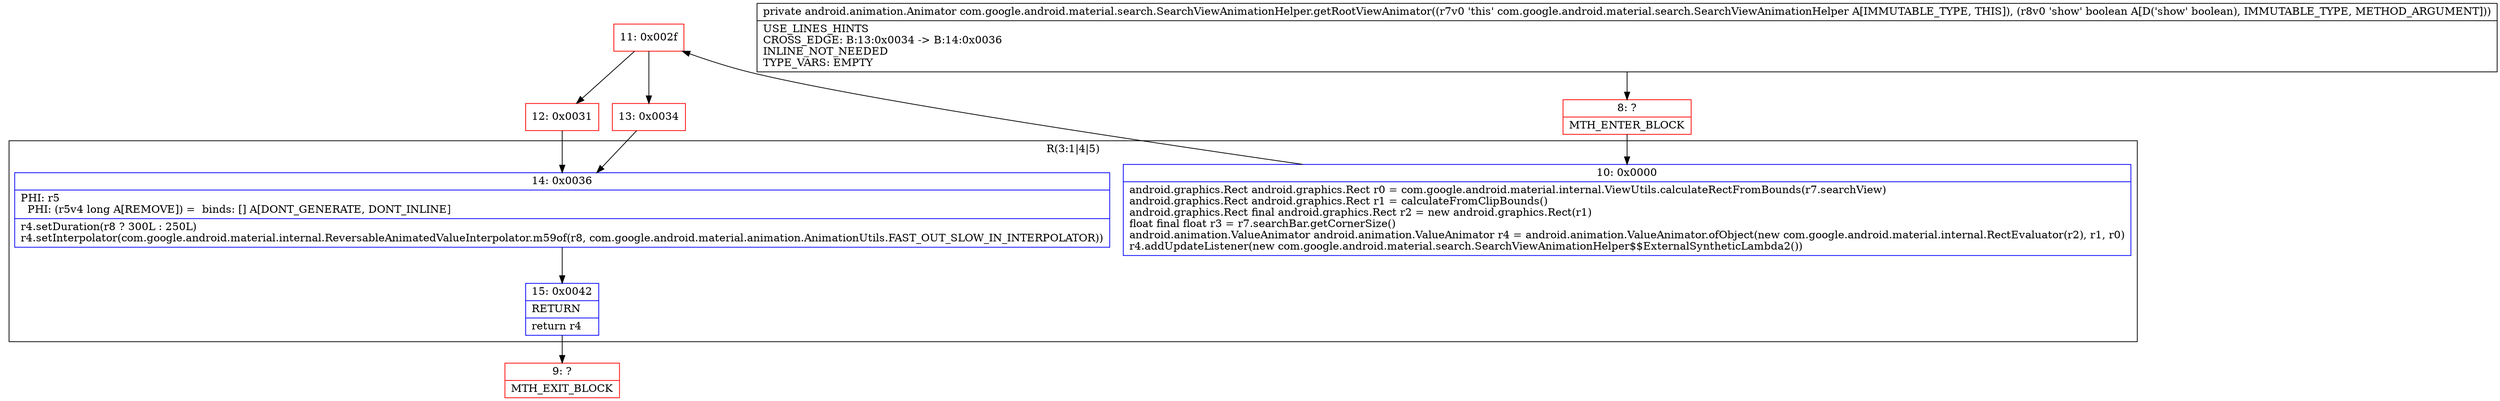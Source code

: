 digraph "CFG forcom.google.android.material.search.SearchViewAnimationHelper.getRootViewAnimator(Z)Landroid\/animation\/Animator;" {
subgraph cluster_Region_925557380 {
label = "R(3:1|4|5)";
node [shape=record,color=blue];
Node_10 [shape=record,label="{10\:\ 0x0000|android.graphics.Rect android.graphics.Rect r0 = com.google.android.material.internal.ViewUtils.calculateRectFromBounds(r7.searchView)\landroid.graphics.Rect android.graphics.Rect r1 = calculateFromClipBounds()\landroid.graphics.Rect final android.graphics.Rect r2 = new android.graphics.Rect(r1)\lfloat final float r3 = r7.searchBar.getCornerSize()\landroid.animation.ValueAnimator android.animation.ValueAnimator r4 = android.animation.ValueAnimator.ofObject(new com.google.android.material.internal.RectEvaluator(r2), r1, r0)\lr4.addUpdateListener(new com.google.android.material.search.SearchViewAnimationHelper$$ExternalSyntheticLambda2())\l}"];
Node_14 [shape=record,label="{14\:\ 0x0036|PHI: r5 \l  PHI: (r5v4 long A[REMOVE]) =  binds: [] A[DONT_GENERATE, DONT_INLINE]\l|r4.setDuration(r8 ? 300L : 250L)\lr4.setInterpolator(com.google.android.material.internal.ReversableAnimatedValueInterpolator.m59of(r8, com.google.android.material.animation.AnimationUtils.FAST_OUT_SLOW_IN_INTERPOLATOR))\l}"];
Node_15 [shape=record,label="{15\:\ 0x0042|RETURN\l|return r4\l}"];
}
Node_8 [shape=record,color=red,label="{8\:\ ?|MTH_ENTER_BLOCK\l}"];
Node_11 [shape=record,color=red,label="{11\:\ 0x002f}"];
Node_12 [shape=record,color=red,label="{12\:\ 0x0031}"];
Node_9 [shape=record,color=red,label="{9\:\ ?|MTH_EXIT_BLOCK\l}"];
Node_13 [shape=record,color=red,label="{13\:\ 0x0034}"];
MethodNode[shape=record,label="{private android.animation.Animator com.google.android.material.search.SearchViewAnimationHelper.getRootViewAnimator((r7v0 'this' com.google.android.material.search.SearchViewAnimationHelper A[IMMUTABLE_TYPE, THIS]), (r8v0 'show' boolean A[D('show' boolean), IMMUTABLE_TYPE, METHOD_ARGUMENT]))  | USE_LINES_HINTS\lCROSS_EDGE: B:13:0x0034 \-\> B:14:0x0036\lINLINE_NOT_NEEDED\lTYPE_VARS: EMPTY\l}"];
MethodNode -> Node_8;Node_10 -> Node_11;
Node_14 -> Node_15;
Node_15 -> Node_9;
Node_8 -> Node_10;
Node_11 -> Node_12;
Node_11 -> Node_13;
Node_12 -> Node_14;
Node_13 -> Node_14;
}

